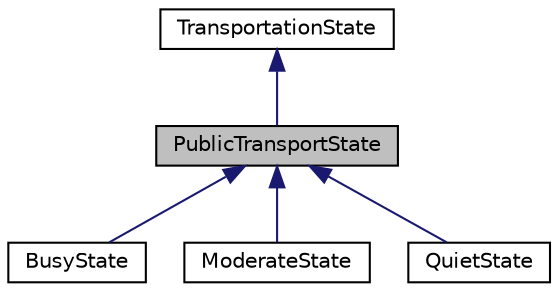 digraph "PublicTransportState"
{
 // LATEX_PDF_SIZE
  edge [fontname="Helvetica",fontsize="10",labelfontname="Helvetica",labelfontsize="10"];
  node [fontname="Helvetica",fontsize="10",shape=record];
  Node1 [label="PublicTransportState",height=0.2,width=0.4,color="black", fillcolor="grey75", style="filled", fontcolor="black",tooltip="Represents the state of a public mode of transport."];
  Node2 -> Node1 [dir="back",color="midnightblue",fontsize="10",style="solid",fontname="Helvetica"];
  Node2 [label="TransportationState",height=0.2,width=0.4,color="black", fillcolor="white", style="filled",URL="$classTransportationState.html",tooltip="Abstract base class representing the state of a mode of transport."];
  Node1 -> Node3 [dir="back",color="midnightblue",fontsize="10",style="solid",fontname="Helvetica"];
  Node3 [label="BusyState",height=0.2,width=0.4,color="black", fillcolor="white", style="filled",URL="$classBusyState.html",tooltip="Represents the busy state of a public transport mode."];
  Node1 -> Node4 [dir="back",color="midnightblue",fontsize="10",style="solid",fontname="Helvetica"];
  Node4 [label="ModerateState",height=0.2,width=0.4,color="black", fillcolor="white", style="filled",URL="$classModerateState.html",tooltip="Represents a moderate state of public transport."];
  Node1 -> Node5 [dir="back",color="midnightblue",fontsize="10",style="solid",fontname="Helvetica"];
  Node5 [label="QuietState",height=0.2,width=0.4,color="black", fillcolor="white", style="filled",URL="$classQuietState.html",tooltip="Represents a state where public transport operates quietly."];
}
